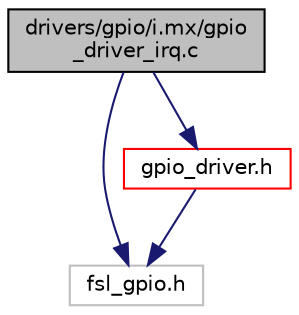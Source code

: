 digraph "drivers/gpio/i.mx/gpio_driver_irq.c"
{
  edge [fontname="Helvetica",fontsize="10",labelfontname="Helvetica",labelfontsize="10"];
  node [fontname="Helvetica",fontsize="10",shape=record];
  Node0 [label="drivers/gpio/i.mx/gpio\l_driver_irq.c",height=0.2,width=0.4,color="black", fillcolor="grey75", style="filled", fontcolor="black"];
  Node0 -> Node1 [color="midnightblue",fontsize="10",style="solid",fontname="Helvetica"];
  Node1 [label="fsl_gpio.h",height=0.2,width=0.4,color="grey75", fillcolor="white", style="filled"];
  Node0 -> Node2 [color="midnightblue",fontsize="10",style="solid",fontname="Helvetica"];
  Node2 [label="gpio_driver.h",height=0.2,width=0.4,color="red", fillcolor="white", style="filled",URL="$i_8mx_2gpio__driver_8h.html"];
  Node2 -> Node1 [color="midnightblue",fontsize="10",style="solid",fontname="Helvetica"];
}
